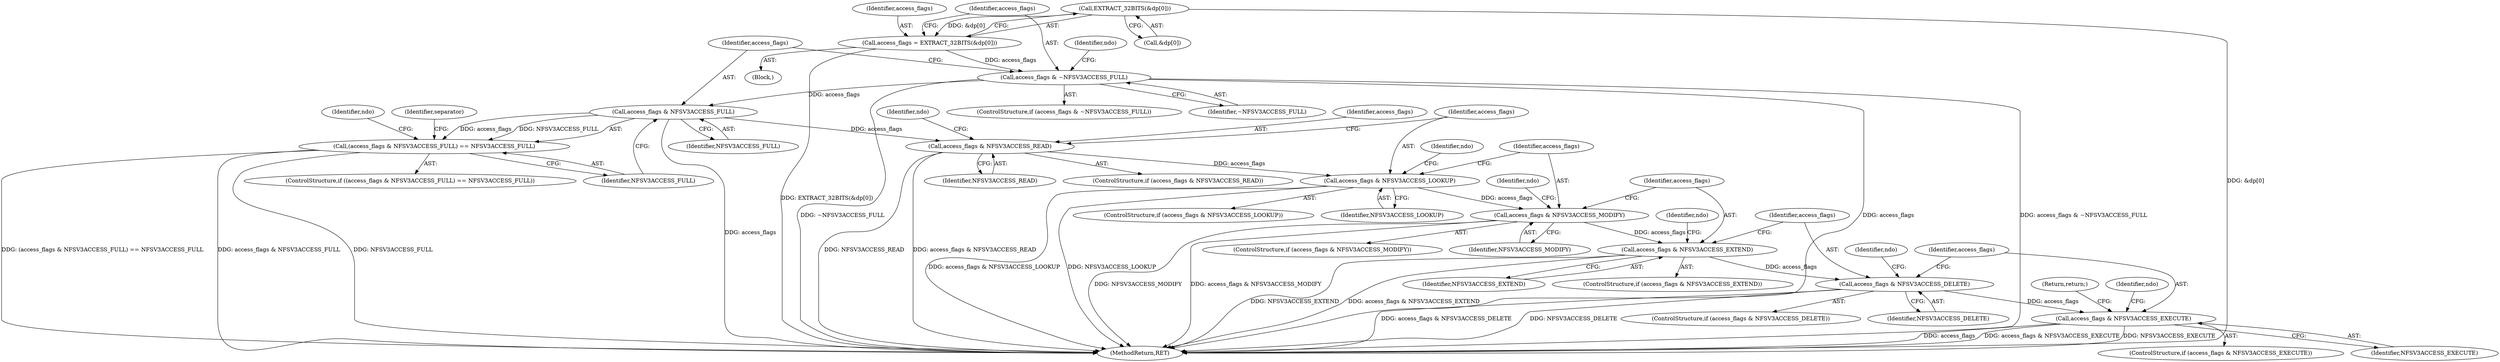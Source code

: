 digraph "0_tcpdump_19d25dd8781620cd41bf178a5e2e27fc1cf242d0_0@array" {
"1000257" [label="(Call,EXTRACT_32BITS(&dp[0]))"];
"1000255" [label="(Call,access_flags = EXTRACT_32BITS(&dp[0]))"];
"1000263" [label="(Call,access_flags & ~NFSV3ACCESS_FULL)"];
"1000276" [label="(Call,access_flags & NFSV3ACCESS_FULL)"];
"1000275" [label="(Call,(access_flags & NFSV3ACCESS_FULL) == NFSV3ACCESS_FULL)"];
"1000292" [label="(Call,access_flags & NFSV3ACCESS_READ)"];
"1000304" [label="(Call,access_flags & NFSV3ACCESS_LOOKUP)"];
"1000318" [label="(Call,access_flags & NFSV3ACCESS_MODIFY)"];
"1000332" [label="(Call,access_flags & NFSV3ACCESS_EXTEND)"];
"1000346" [label="(Call,access_flags & NFSV3ACCESS_DELETE)"];
"1000360" [label="(Call,access_flags & NFSV3ACCESS_EXECUTE)"];
"1000369" [label="(Return,return;)"];
"1000298" [label="(Identifier,ndo)"];
"1000362" [label="(Identifier,NFSV3ACCESS_EXECUTE)"];
"1000263" [label="(Call,access_flags & ~NFSV3ACCESS_FULL)"];
"1000292" [label="(Call,access_flags & NFSV3ACCESS_READ)"];
"1000347" [label="(Identifier,access_flags)"];
"1000333" [label="(Identifier,access_flags)"];
"1000279" [label="(Identifier,NFSV3ACCESS_FULL)"];
"1000338" [label="(Identifier,ndo)"];
"1000346" [label="(Call,access_flags & NFSV3ACCESS_DELETE)"];
"1000274" [label="(ControlStructure,if ((access_flags & NFSV3ACCESS_FULL) == NFSV3ACCESS_FULL))"];
"1000303" [label="(ControlStructure,if (access_flags & NFSV3ACCESS_LOOKUP))"];
"1000304" [label="(Call,access_flags & NFSV3ACCESS_LOOKUP)"];
"1000317" [label="(ControlStructure,if (access_flags & NFSV3ACCESS_MODIFY))"];
"1000283" [label="(Identifier,ndo)"];
"1000332" [label="(Call,access_flags & NFSV3ACCESS_EXTEND)"];
"1000262" [label="(ControlStructure,if (access_flags & ~NFSV3ACCESS_FULL))"];
"1000275" [label="(Call,(access_flags & NFSV3ACCESS_FULL) == NFSV3ACCESS_FULL)"];
"1000289" [label="(Identifier,separator)"];
"1000306" [label="(Identifier,NFSV3ACCESS_LOOKUP)"];
"1000345" [label="(ControlStructure,if (access_flags & NFSV3ACCESS_DELETE))"];
"1000305" [label="(Identifier,access_flags)"];
"1000276" [label="(Call,access_flags & NFSV3ACCESS_FULL)"];
"1000365" [label="(Identifier,ndo)"];
"1000318" [label="(Call,access_flags & NFSV3ACCESS_MODIFY)"];
"1000361" [label="(Identifier,access_flags)"];
"1000310" [label="(Identifier,ndo)"];
"1000320" [label="(Identifier,NFSV3ACCESS_MODIFY)"];
"1000359" [label="(ControlStructure,if (access_flags & NFSV3ACCESS_EXECUTE))"];
"1000293" [label="(Identifier,access_flags)"];
"1000291" [label="(ControlStructure,if (access_flags & NFSV3ACCESS_READ))"];
"1000334" [label="(Identifier,NFSV3ACCESS_EXTEND)"];
"1000277" [label="(Identifier,access_flags)"];
"1000331" [label="(ControlStructure,if (access_flags & NFSV3ACCESS_EXTEND))"];
"1000264" [label="(Identifier,access_flags)"];
"1000256" [label="(Identifier,access_flags)"];
"1000890" [label="(MethodReturn,RET)"];
"1000255" [label="(Call,access_flags = EXTRACT_32BITS(&dp[0]))"];
"1000250" [label="(Block,)"];
"1000352" [label="(Identifier,ndo)"];
"1000257" [label="(Call,EXTRACT_32BITS(&dp[0]))"];
"1000269" [label="(Identifier,ndo)"];
"1000319" [label="(Identifier,access_flags)"];
"1000265" [label="(Identifier,~NFSV3ACCESS_FULL)"];
"1000324" [label="(Identifier,ndo)"];
"1000294" [label="(Identifier,NFSV3ACCESS_READ)"];
"1000360" [label="(Call,access_flags & NFSV3ACCESS_EXECUTE)"];
"1000348" [label="(Identifier,NFSV3ACCESS_DELETE)"];
"1000278" [label="(Identifier,NFSV3ACCESS_FULL)"];
"1000258" [label="(Call,&dp[0])"];
"1000257" -> "1000255"  [label="AST: "];
"1000257" -> "1000258"  [label="CFG: "];
"1000258" -> "1000257"  [label="AST: "];
"1000255" -> "1000257"  [label="CFG: "];
"1000257" -> "1000890"  [label="DDG: &dp[0]"];
"1000257" -> "1000255"  [label="DDG: &dp[0]"];
"1000255" -> "1000250"  [label="AST: "];
"1000256" -> "1000255"  [label="AST: "];
"1000264" -> "1000255"  [label="CFG: "];
"1000255" -> "1000890"  [label="DDG: EXTRACT_32BITS(&dp[0])"];
"1000255" -> "1000263"  [label="DDG: access_flags"];
"1000263" -> "1000262"  [label="AST: "];
"1000263" -> "1000265"  [label="CFG: "];
"1000264" -> "1000263"  [label="AST: "];
"1000265" -> "1000263"  [label="AST: "];
"1000269" -> "1000263"  [label="CFG: "];
"1000277" -> "1000263"  [label="CFG: "];
"1000263" -> "1000890"  [label="DDG: ~NFSV3ACCESS_FULL"];
"1000263" -> "1000890"  [label="DDG: access_flags"];
"1000263" -> "1000890"  [label="DDG: access_flags & ~NFSV3ACCESS_FULL"];
"1000263" -> "1000276"  [label="DDG: access_flags"];
"1000276" -> "1000275"  [label="AST: "];
"1000276" -> "1000278"  [label="CFG: "];
"1000277" -> "1000276"  [label="AST: "];
"1000278" -> "1000276"  [label="AST: "];
"1000279" -> "1000276"  [label="CFG: "];
"1000276" -> "1000890"  [label="DDG: access_flags"];
"1000276" -> "1000275"  [label="DDG: access_flags"];
"1000276" -> "1000275"  [label="DDG: NFSV3ACCESS_FULL"];
"1000276" -> "1000292"  [label="DDG: access_flags"];
"1000275" -> "1000274"  [label="AST: "];
"1000275" -> "1000279"  [label="CFG: "];
"1000279" -> "1000275"  [label="AST: "];
"1000283" -> "1000275"  [label="CFG: "];
"1000289" -> "1000275"  [label="CFG: "];
"1000275" -> "1000890"  [label="DDG: (access_flags & NFSV3ACCESS_FULL) == NFSV3ACCESS_FULL"];
"1000275" -> "1000890"  [label="DDG: access_flags & NFSV3ACCESS_FULL"];
"1000275" -> "1000890"  [label="DDG: NFSV3ACCESS_FULL"];
"1000292" -> "1000291"  [label="AST: "];
"1000292" -> "1000294"  [label="CFG: "];
"1000293" -> "1000292"  [label="AST: "];
"1000294" -> "1000292"  [label="AST: "];
"1000298" -> "1000292"  [label="CFG: "];
"1000305" -> "1000292"  [label="CFG: "];
"1000292" -> "1000890"  [label="DDG: access_flags & NFSV3ACCESS_READ"];
"1000292" -> "1000890"  [label="DDG: NFSV3ACCESS_READ"];
"1000292" -> "1000304"  [label="DDG: access_flags"];
"1000304" -> "1000303"  [label="AST: "];
"1000304" -> "1000306"  [label="CFG: "];
"1000305" -> "1000304"  [label="AST: "];
"1000306" -> "1000304"  [label="AST: "];
"1000310" -> "1000304"  [label="CFG: "];
"1000319" -> "1000304"  [label="CFG: "];
"1000304" -> "1000890"  [label="DDG: access_flags & NFSV3ACCESS_LOOKUP"];
"1000304" -> "1000890"  [label="DDG: NFSV3ACCESS_LOOKUP"];
"1000304" -> "1000318"  [label="DDG: access_flags"];
"1000318" -> "1000317"  [label="AST: "];
"1000318" -> "1000320"  [label="CFG: "];
"1000319" -> "1000318"  [label="AST: "];
"1000320" -> "1000318"  [label="AST: "];
"1000324" -> "1000318"  [label="CFG: "];
"1000333" -> "1000318"  [label="CFG: "];
"1000318" -> "1000890"  [label="DDG: access_flags & NFSV3ACCESS_MODIFY"];
"1000318" -> "1000890"  [label="DDG: NFSV3ACCESS_MODIFY"];
"1000318" -> "1000332"  [label="DDG: access_flags"];
"1000332" -> "1000331"  [label="AST: "];
"1000332" -> "1000334"  [label="CFG: "];
"1000333" -> "1000332"  [label="AST: "];
"1000334" -> "1000332"  [label="AST: "];
"1000338" -> "1000332"  [label="CFG: "];
"1000347" -> "1000332"  [label="CFG: "];
"1000332" -> "1000890"  [label="DDG: NFSV3ACCESS_EXTEND"];
"1000332" -> "1000890"  [label="DDG: access_flags & NFSV3ACCESS_EXTEND"];
"1000332" -> "1000346"  [label="DDG: access_flags"];
"1000346" -> "1000345"  [label="AST: "];
"1000346" -> "1000348"  [label="CFG: "];
"1000347" -> "1000346"  [label="AST: "];
"1000348" -> "1000346"  [label="AST: "];
"1000352" -> "1000346"  [label="CFG: "];
"1000361" -> "1000346"  [label="CFG: "];
"1000346" -> "1000890"  [label="DDG: NFSV3ACCESS_DELETE"];
"1000346" -> "1000890"  [label="DDG: access_flags & NFSV3ACCESS_DELETE"];
"1000346" -> "1000360"  [label="DDG: access_flags"];
"1000360" -> "1000359"  [label="AST: "];
"1000360" -> "1000362"  [label="CFG: "];
"1000361" -> "1000360"  [label="AST: "];
"1000362" -> "1000360"  [label="AST: "];
"1000365" -> "1000360"  [label="CFG: "];
"1000369" -> "1000360"  [label="CFG: "];
"1000360" -> "1000890"  [label="DDG: access_flags"];
"1000360" -> "1000890"  [label="DDG: access_flags & NFSV3ACCESS_EXECUTE"];
"1000360" -> "1000890"  [label="DDG: NFSV3ACCESS_EXECUTE"];
}
